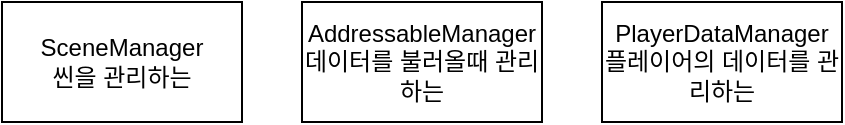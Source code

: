 <mxfile version="15.9.1" type="device"><diagram id="PferFs7eNKdD79z0vFkq" name="Page-1"><mxGraphModel dx="1038" dy="547" grid="1" gridSize="10" guides="1" tooltips="1" connect="1" arrows="1" fold="1" page="1" pageScale="1" pageWidth="827" pageHeight="1169" math="0" shadow="0"><root><mxCell id="0"/><mxCell id="1" parent="0"/><mxCell id="XExaYRHUDAqOMeFmGPeh-1" value="SceneManager&lt;br&gt;씬을 관리하는" style="rounded=0;whiteSpace=wrap;html=1;" vertex="1" parent="1"><mxGeometry x="120" y="60" width="120" height="60" as="geometry"/></mxCell><mxCell id="XExaYRHUDAqOMeFmGPeh-2" value="AddressableManager&lt;br&gt;데이터를 불러올때 관리하는" style="rounded=0;whiteSpace=wrap;html=1;" vertex="1" parent="1"><mxGeometry x="270" y="60" width="120" height="60" as="geometry"/></mxCell><mxCell id="XExaYRHUDAqOMeFmGPeh-3" value="PlayerDataManager&lt;br&gt;플레이어의 데이터를 관리하는" style="rounded=0;whiteSpace=wrap;html=1;" vertex="1" parent="1"><mxGeometry x="420" y="60" width="120" height="60" as="geometry"/></mxCell></root></mxGraphModel></diagram></mxfile>